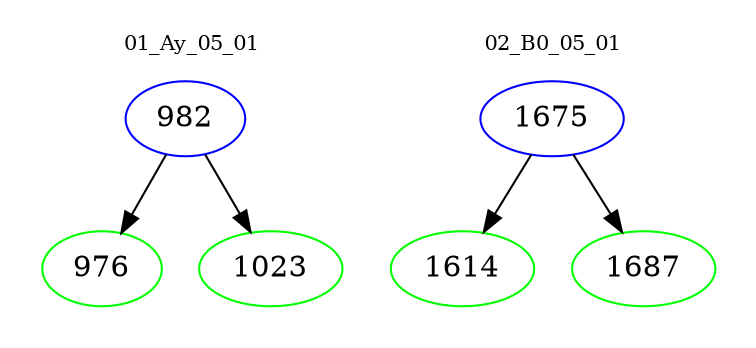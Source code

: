 digraph{
subgraph cluster_0 {
color = white
label = "01_Ay_05_01";
fontsize=10;
T0_982 [label="982", color="blue"]
T0_982 -> T0_976 [color="black"]
T0_976 [label="976", color="green"]
T0_982 -> T0_1023 [color="black"]
T0_1023 [label="1023", color="green"]
}
subgraph cluster_1 {
color = white
label = "02_B0_05_01";
fontsize=10;
T1_1675 [label="1675", color="blue"]
T1_1675 -> T1_1614 [color="black"]
T1_1614 [label="1614", color="green"]
T1_1675 -> T1_1687 [color="black"]
T1_1687 [label="1687", color="green"]
}
}
